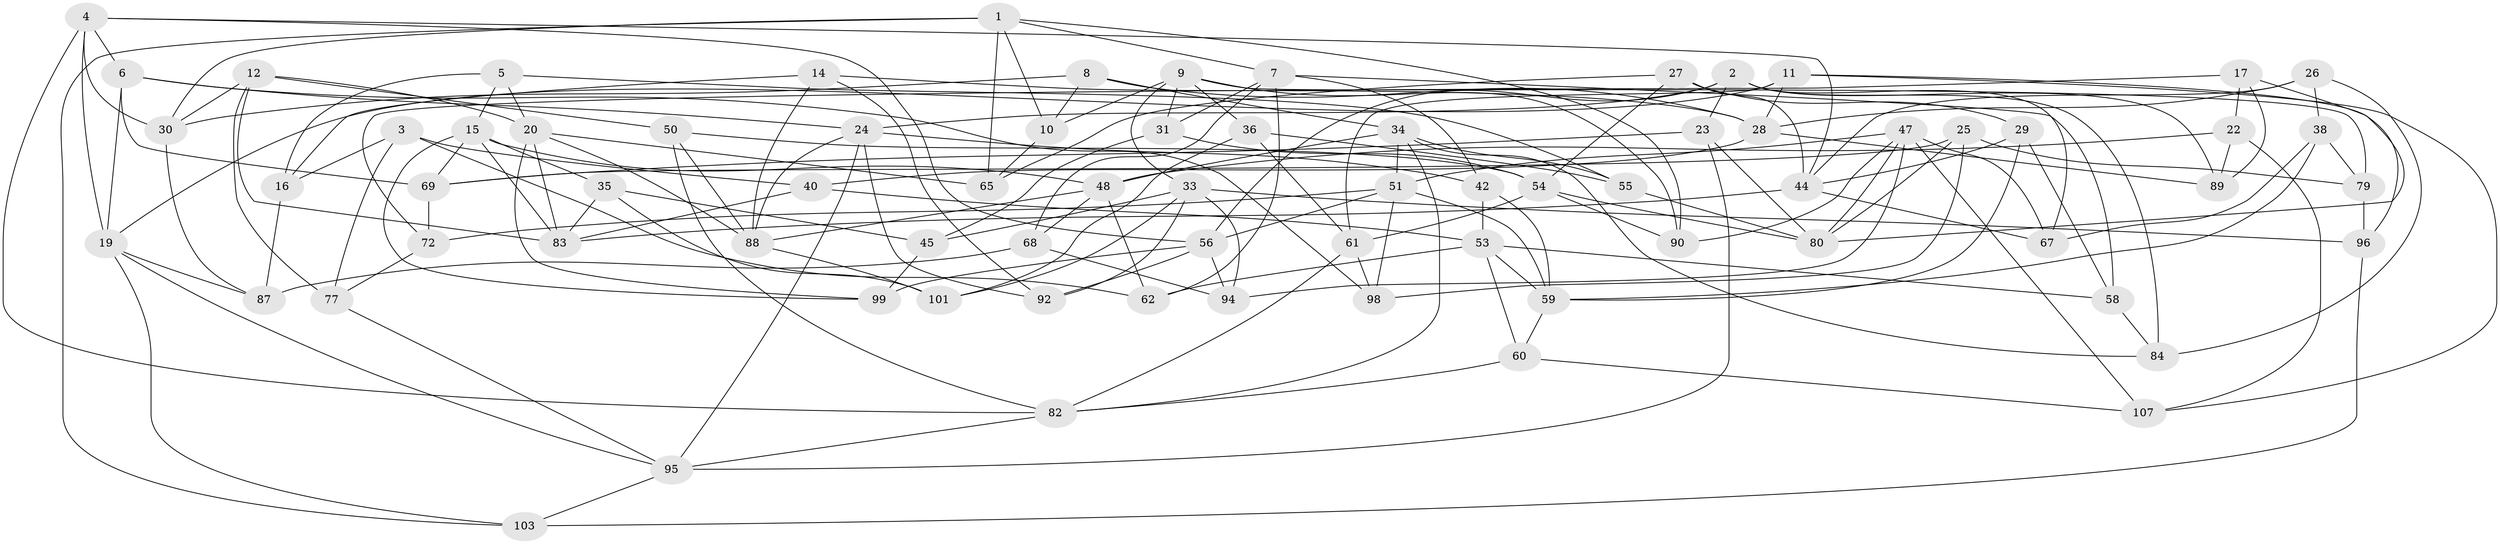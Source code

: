 // Generated by graph-tools (version 1.1) at 2025/24/03/03/25 07:24:22]
// undirected, 74 vertices, 176 edges
graph export_dot {
graph [start="1"]
  node [color=gray90,style=filled];
  1 [super="+76"];
  2 [super="+71"];
  3 [super="+64"];
  4 [super="+100"];
  5;
  6 [super="+32"];
  7 [super="+37"];
  8;
  9 [super="+13"];
  10;
  11 [super="+46"];
  12 [super="+18"];
  14;
  15 [super="+21"];
  16 [super="+41"];
  17;
  19 [super="+70"];
  20 [super="+43"];
  22;
  23;
  24 [super="+52"];
  25;
  26;
  27;
  28 [super="+39"];
  29;
  30 [super="+49"];
  31;
  33 [super="+102"];
  34 [super="+105"];
  35;
  36;
  38;
  40;
  42;
  44 [super="+66"];
  45;
  47 [super="+91"];
  48 [super="+106"];
  50;
  51 [super="+63"];
  53 [super="+57"];
  54 [super="+78"];
  55;
  56 [super="+75"];
  58;
  59 [super="+74"];
  60;
  61 [super="+86"];
  62;
  65;
  67;
  68;
  69 [super="+73"];
  72;
  77;
  79;
  80 [super="+81"];
  82 [super="+93"];
  83 [super="+85"];
  84;
  87;
  88 [super="+97"];
  89;
  90;
  92;
  94;
  95 [super="+104"];
  96;
  98;
  99;
  101;
  103;
  107;
  1 -- 65;
  1 -- 103;
  1 -- 10;
  1 -- 90;
  1 -- 30;
  1 -- 7;
  2 -- 84;
  2 -- 89;
  2 -- 56;
  2 -- 67;
  2 -- 23;
  2 -- 24;
  3 -- 40;
  3 -- 16 [weight=3];
  3 -- 77;
  3 -- 62;
  4 -- 82;
  4 -- 56;
  4 -- 44;
  4 -- 19;
  4 -- 30;
  4 -- 6;
  5 -- 55;
  5 -- 15;
  5 -- 16;
  5 -- 20;
  6 -- 24;
  6 -- 19;
  6 -- 69 [weight=2];
  6 -- 98;
  7 -- 31;
  7 -- 62;
  7 -- 42;
  7 -- 68;
  7 -- 58;
  8 -- 34;
  8 -- 28;
  8 -- 10;
  8 -- 30;
  9 -- 79;
  9 -- 10;
  9 -- 33;
  9 -- 90;
  9 -- 36;
  9 -- 31;
  10 -- 65;
  11 -- 107;
  11 -- 61 [weight=2];
  11 -- 19;
  11 -- 96;
  11 -- 28;
  12 -- 50;
  12 -- 77;
  12 -- 83;
  12 -- 20;
  12 -- 30 [weight=2];
  14 -- 88;
  14 -- 92;
  14 -- 16;
  14 -- 28;
  15 -- 48;
  15 -- 35;
  15 -- 99;
  15 -- 69;
  15 -- 83;
  16 -- 87;
  17 -- 72;
  17 -- 22;
  17 -- 89;
  17 -- 80;
  19 -- 103;
  19 -- 95;
  19 -- 87;
  20 -- 99;
  20 -- 65;
  20 -- 88;
  20 -- 83;
  22 -- 89;
  22 -- 48;
  22 -- 107;
  23 -- 95;
  23 -- 69;
  23 -- 80;
  24 -- 42;
  24 -- 92;
  24 -- 88;
  24 -- 95;
  25 -- 80;
  25 -- 98;
  25 -- 79;
  25 -- 69;
  26 -- 28;
  26 -- 38;
  26 -- 84;
  26 -- 44;
  27 -- 65;
  27 -- 54;
  27 -- 44;
  27 -- 29;
  28 -- 89;
  28 -- 40;
  29 -- 58;
  29 -- 59;
  29 -- 44;
  30 -- 87;
  31 -- 45;
  31 -- 54;
  33 -- 94;
  33 -- 101;
  33 -- 96;
  33 -- 92;
  33 -- 45;
  34 -- 48;
  34 -- 55;
  34 -- 84;
  34 -- 82;
  34 -- 51;
  35 -- 45;
  35 -- 101;
  35 -- 83;
  36 -- 55;
  36 -- 101;
  36 -- 61;
  38 -- 79;
  38 -- 59;
  38 -- 67;
  40 -- 53;
  40 -- 83;
  42 -- 59;
  42 -- 53;
  44 -- 67;
  44 -- 83;
  45 -- 99;
  47 -- 67;
  47 -- 107;
  47 -- 51;
  47 -- 80;
  47 -- 90;
  47 -- 94;
  48 -- 88;
  48 -- 68;
  48 -- 62;
  50 -- 54;
  50 -- 82;
  50 -- 88;
  51 -- 72;
  51 -- 59;
  51 -- 56;
  51 -- 98;
  53 -- 60;
  53 -- 58;
  53 -- 59;
  53 -- 62;
  54 -- 80;
  54 -- 90;
  54 -- 61;
  55 -- 80;
  56 -- 99;
  56 -- 92;
  56 -- 94;
  58 -- 84;
  59 -- 60;
  60 -- 107;
  60 -- 82;
  61 -- 98;
  61 -- 82;
  68 -- 94;
  68 -- 87;
  69 -- 72;
  72 -- 77;
  77 -- 95;
  79 -- 96;
  82 -- 95;
  88 -- 101;
  95 -- 103;
  96 -- 103;
}
